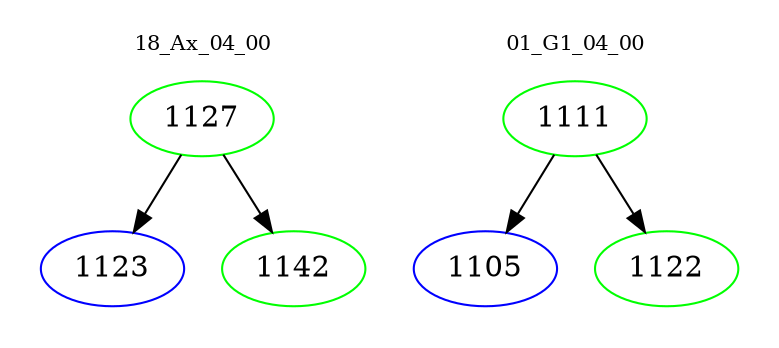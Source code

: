 digraph{
subgraph cluster_0 {
color = white
label = "18_Ax_04_00";
fontsize=10;
T0_1127 [label="1127", color="green"]
T0_1127 -> T0_1123 [color="black"]
T0_1123 [label="1123", color="blue"]
T0_1127 -> T0_1142 [color="black"]
T0_1142 [label="1142", color="green"]
}
subgraph cluster_1 {
color = white
label = "01_G1_04_00";
fontsize=10;
T1_1111 [label="1111", color="green"]
T1_1111 -> T1_1105 [color="black"]
T1_1105 [label="1105", color="blue"]
T1_1111 -> T1_1122 [color="black"]
T1_1122 [label="1122", color="green"]
}
}

